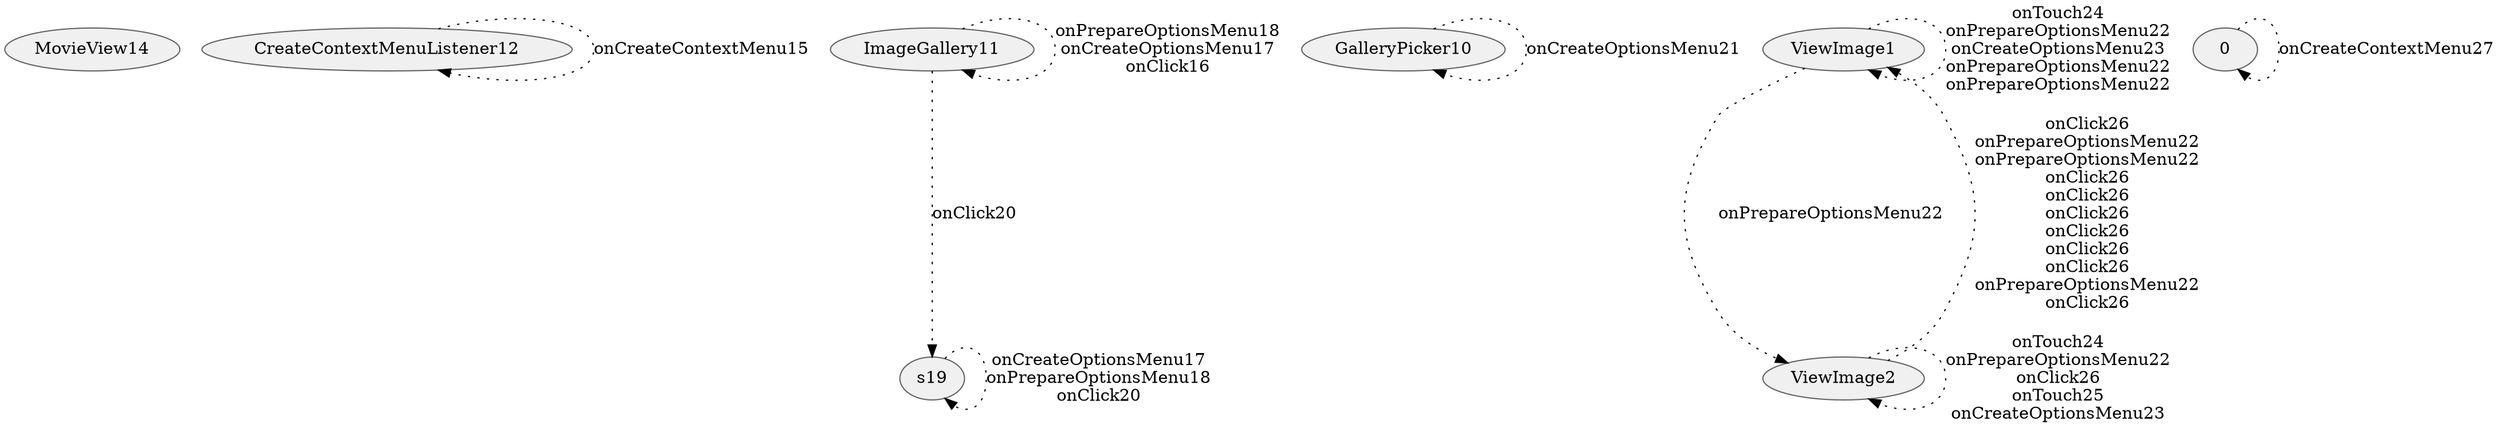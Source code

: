digraph {
fontname="Helvetica";
node[style="filled,solid", colorscheme=greys3, fillcolor=1, color=3];
MovieView14;
CreateContextMenuListener12;
ImageGallery11;
s19;
GalleryPicker10;
ViewImage1;
ViewImage2;
0;
CreateContextMenuListener12 -> CreateContextMenuListener12[label="onCreateContextMenu15",style=dotted];
ImageGallery11 -> ImageGallery11[label="onPrepareOptionsMenu18
onCreateOptionsMenu17
onClick16",style=dotted];
ImageGallery11 -> s19[label="onClick20",style=dotted];
s19 -> s19[label="onCreateOptionsMenu17
onPrepareOptionsMenu18
onClick20",style=dotted];
GalleryPicker10 -> GalleryPicker10[label="onCreateOptionsMenu21",style=dotted];
ViewImage1 -> ViewImage1[label="onTouch24
onPrepareOptionsMenu22
onCreateOptionsMenu23
onPrepareOptionsMenu22
onPrepareOptionsMenu22",style=dotted];
ViewImage1 -> ViewImage2[label="onPrepareOptionsMenu22",style=dotted];
ViewImage2 -> ViewImage1[label="onClick26
onPrepareOptionsMenu22
onPrepareOptionsMenu22
onClick26
onClick26
onClick26
onClick26
onClick26
onClick26
onPrepareOptionsMenu22
onClick26",style=dotted];
ViewImage2 -> ViewImage2[label="onTouch24
onPrepareOptionsMenu22
onClick26
onTouch25
onCreateOptionsMenu23",style=dotted];
0 -> 0[label="onCreateContextMenu27",style=dotted];
}